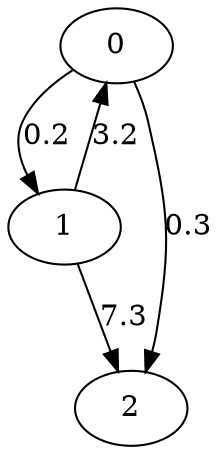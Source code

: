 digraph G {
0 [label="0"];
1 [label="1"];
2 [label="2"];
	0 -> 1[label="0.2"];
	0 -> 2[label="0.3"];
	1 -> 0[label="3.2"];
	1 -> 2[label="7.3"];
}
